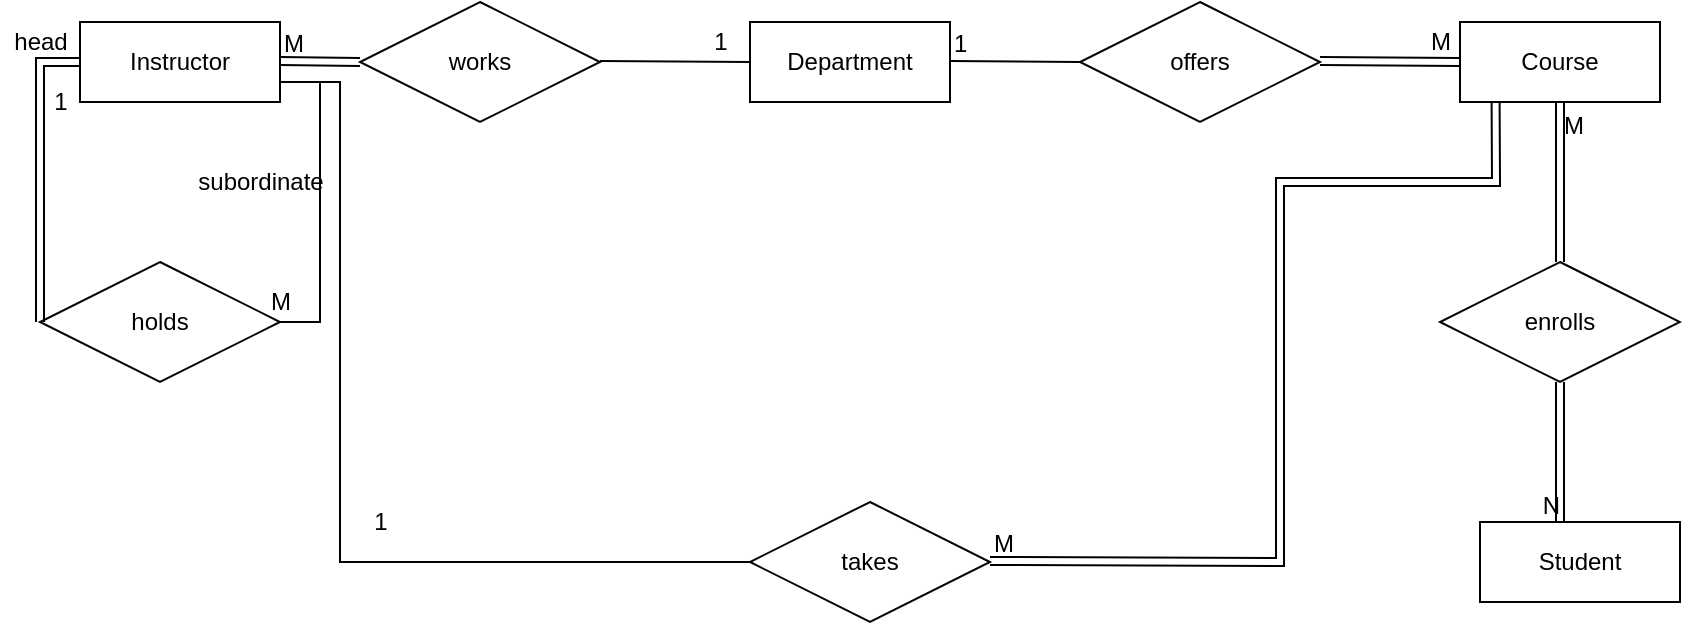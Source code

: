 <mxfile version="15.5.2" type="github">
  <diagram id="R2lEEEUBdFMjLlhIrx00" name="Page-1">
    <mxGraphModel dx="1037" dy="587" grid="1" gridSize="10" guides="1" tooltips="1" connect="1" arrows="1" fold="1" page="1" pageScale="1" pageWidth="850" pageHeight="1100" math="0" shadow="0" extFonts="Permanent Marker^https://fonts.googleapis.com/css?family=Permanent+Marker">
      <root>
        <mxCell id="0" />
        <mxCell id="1" parent="0" />
        <mxCell id="XEfRcXennTx7zS9EM4RM-1" value="Student" style="whiteSpace=wrap;html=1;align=center;" vertex="1" parent="1">
          <mxGeometry x="740" y="450" width="100" height="40" as="geometry" />
        </mxCell>
        <mxCell id="XEfRcXennTx7zS9EM4RM-6" value="Instructor" style="whiteSpace=wrap;html=1;align=center;" vertex="1" parent="1">
          <mxGeometry x="40" y="200" width="100" height="40" as="geometry" />
        </mxCell>
        <mxCell id="XEfRcXennTx7zS9EM4RM-9" value="Course" style="whiteSpace=wrap;html=1;align=center;" vertex="1" parent="1">
          <mxGeometry x="730" y="200" width="100" height="40" as="geometry" />
        </mxCell>
        <mxCell id="XEfRcXennTx7zS9EM4RM-10" value="Department" style="whiteSpace=wrap;html=1;align=center;" vertex="1" parent="1">
          <mxGeometry x="375" y="200" width="100" height="40" as="geometry" />
        </mxCell>
        <mxCell id="XEfRcXennTx7zS9EM4RM-11" value="offers" style="shape=rhombus;perimeter=rhombusPerimeter;whiteSpace=wrap;html=1;align=center;" vertex="1" parent="1">
          <mxGeometry x="540" y="190" width="120" height="60" as="geometry" />
        </mxCell>
        <mxCell id="XEfRcXennTx7zS9EM4RM-12" value="enrolls" style="shape=rhombus;perimeter=rhombusPerimeter;whiteSpace=wrap;html=1;align=center;" vertex="1" parent="1">
          <mxGeometry x="720" y="320" width="120" height="60" as="geometry" />
        </mxCell>
        <mxCell id="XEfRcXennTx7zS9EM4RM-14" value="works" style="shape=rhombus;perimeter=rhombusPerimeter;whiteSpace=wrap;html=1;align=center;" vertex="1" parent="1">
          <mxGeometry x="180" y="190" width="120" height="60" as="geometry" />
        </mxCell>
        <mxCell id="XEfRcXennTx7zS9EM4RM-16" value="takes" style="shape=rhombus;perimeter=rhombusPerimeter;whiteSpace=wrap;html=1;align=center;" vertex="1" parent="1">
          <mxGeometry x="375" y="440" width="120" height="60" as="geometry" />
        </mxCell>
        <mxCell id="XEfRcXennTx7zS9EM4RM-17" value="holds" style="shape=rhombus;perimeter=rhombusPerimeter;whiteSpace=wrap;html=1;align=center;" vertex="1" parent="1">
          <mxGeometry x="20" y="320" width="120" height="60" as="geometry" />
        </mxCell>
        <mxCell id="XEfRcXennTx7zS9EM4RM-20" value="" style="shape=link;html=1;rounded=0;entryX=0;entryY=0.5;entryDx=0;entryDy=0;" edge="1" parent="1" target="XEfRcXennTx7zS9EM4RM-14">
          <mxGeometry relative="1" as="geometry">
            <mxPoint x="140" y="219.5" as="sourcePoint" />
            <mxPoint x="300" y="219.5" as="targetPoint" />
          </mxGeometry>
        </mxCell>
        <mxCell id="XEfRcXennTx7zS9EM4RM-21" value="M" style="resizable=0;html=1;align=left;verticalAlign=bottom;" connectable="0" vertex="1" parent="XEfRcXennTx7zS9EM4RM-20">
          <mxGeometry x="-1" relative="1" as="geometry" />
        </mxCell>
        <mxCell id="XEfRcXennTx7zS9EM4RM-22" value="" style="resizable=0;html=1;align=right;verticalAlign=bottom;" connectable="0" vertex="1" parent="XEfRcXennTx7zS9EM4RM-20">
          <mxGeometry x="1" relative="1" as="geometry" />
        </mxCell>
        <mxCell id="XEfRcXennTx7zS9EM4RM-23" value="" style="shape=link;html=1;rounded=0;entryX=0.5;entryY=0;entryDx=0;entryDy=0;" edge="1" parent="1" target="XEfRcXennTx7zS9EM4RM-12">
          <mxGeometry relative="1" as="geometry">
            <mxPoint x="780" y="240" as="sourcePoint" />
            <mxPoint x="780" y="310" as="targetPoint" />
          </mxGeometry>
        </mxCell>
        <mxCell id="XEfRcXennTx7zS9EM4RM-24" value="M" style="resizable=0;html=1;align=left;verticalAlign=bottom;" connectable="0" vertex="1" parent="XEfRcXennTx7zS9EM4RM-23">
          <mxGeometry x="-1" relative="1" as="geometry">
            <mxPoint y="20" as="offset" />
          </mxGeometry>
        </mxCell>
        <mxCell id="XEfRcXennTx7zS9EM4RM-29" value="" style="shape=link;html=1;rounded=0;exitX=0.5;exitY=1;exitDx=0;exitDy=0;" edge="1" parent="1" source="XEfRcXennTx7zS9EM4RM-12">
          <mxGeometry relative="1" as="geometry">
            <mxPoint x="630" y="450" as="sourcePoint" />
            <mxPoint x="780" y="450" as="targetPoint" />
          </mxGeometry>
        </mxCell>
        <mxCell id="XEfRcXennTx7zS9EM4RM-31" value="N" style="resizable=0;html=1;align=right;verticalAlign=bottom;" connectable="0" vertex="1" parent="XEfRcXennTx7zS9EM4RM-29">
          <mxGeometry x="1" relative="1" as="geometry" />
        </mxCell>
        <mxCell id="XEfRcXennTx7zS9EM4RM-33" value="" style="shape=link;html=1;rounded=0;entryX=0.178;entryY=0.995;entryDx=0;entryDy=0;entryPerimeter=0;" edge="1" parent="1" target="XEfRcXennTx7zS9EM4RM-9">
          <mxGeometry relative="1" as="geometry">
            <mxPoint x="495" y="469.5" as="sourcePoint" />
            <mxPoint x="730" y="280" as="targetPoint" />
            <Array as="points">
              <mxPoint x="640" y="470" />
              <mxPoint x="640" y="280" />
              <mxPoint x="748" y="280" />
            </Array>
          </mxGeometry>
        </mxCell>
        <mxCell id="XEfRcXennTx7zS9EM4RM-34" value="M" style="resizable=0;html=1;align=left;verticalAlign=bottom;" connectable="0" vertex="1" parent="XEfRcXennTx7zS9EM4RM-33">
          <mxGeometry x="-1" relative="1" as="geometry" />
        </mxCell>
        <mxCell id="XEfRcXennTx7zS9EM4RM-36" value="" style="shape=link;html=1;rounded=0;entryX=0;entryY=0.5;entryDx=0;entryDy=0;exitX=0;exitY=0.5;exitDx=0;exitDy=0;" edge="1" parent="1" source="XEfRcXennTx7zS9EM4RM-17" target="XEfRcXennTx7zS9EM4RM-6">
          <mxGeometry relative="1" as="geometry">
            <mxPoint y="349.5" as="sourcePoint" />
            <mxPoint y="230" as="targetPoint" />
            <Array as="points">
              <mxPoint x="20" y="220" />
            </Array>
          </mxGeometry>
        </mxCell>
        <mxCell id="XEfRcXennTx7zS9EM4RM-39" value="" style="endArrow=none;html=1;rounded=0;exitX=1;exitY=0.5;exitDx=0;exitDy=0;" edge="1" parent="1" source="XEfRcXennTx7zS9EM4RM-17">
          <mxGeometry relative="1" as="geometry">
            <mxPoint x="80" y="380" as="sourcePoint" />
            <mxPoint x="140" y="230" as="targetPoint" />
            <Array as="points">
              <mxPoint x="160" y="350" />
              <mxPoint x="160" y="230" />
            </Array>
          </mxGeometry>
        </mxCell>
        <mxCell id="XEfRcXennTx7zS9EM4RM-42" value="" style="endArrow=none;html=1;rounded=0;entryX=0;entryY=0.5;entryDx=0;entryDy=0;" edge="1" parent="1" target="XEfRcXennTx7zS9EM4RM-10">
          <mxGeometry relative="1" as="geometry">
            <mxPoint x="300" y="219.5" as="sourcePoint" />
            <mxPoint x="460" y="219.5" as="targetPoint" />
          </mxGeometry>
        </mxCell>
        <mxCell id="XEfRcXennTx7zS9EM4RM-47" value="" style="endArrow=none;html=1;rounded=0;entryX=0;entryY=0.5;entryDx=0;entryDy=0;" edge="1" parent="1" target="XEfRcXennTx7zS9EM4RM-11">
          <mxGeometry relative="1" as="geometry">
            <mxPoint x="475" y="219.5" as="sourcePoint" />
            <mxPoint x="635" y="219.5" as="targetPoint" />
          </mxGeometry>
        </mxCell>
        <mxCell id="XEfRcXennTx7zS9EM4RM-48" value="1" style="resizable=0;html=1;align=left;verticalAlign=bottom;" connectable="0" vertex="1" parent="XEfRcXennTx7zS9EM4RM-47">
          <mxGeometry x="-1" relative="1" as="geometry" />
        </mxCell>
        <mxCell id="XEfRcXennTx7zS9EM4RM-50" value="" style="endArrow=none;html=1;rounded=0;entryX=0;entryY=0.5;entryDx=0;entryDy=0;" edge="1" parent="1" target="XEfRcXennTx7zS9EM4RM-16">
          <mxGeometry relative="1" as="geometry">
            <mxPoint x="140" y="230" as="sourcePoint" />
            <mxPoint x="300" y="230" as="targetPoint" />
            <Array as="points">
              <mxPoint x="170" y="230" />
              <mxPoint x="170" y="470" />
            </Array>
          </mxGeometry>
        </mxCell>
        <mxCell id="XEfRcXennTx7zS9EM4RM-53" value="1" style="text;html=1;align=center;verticalAlign=middle;resizable=0;points=[];autosize=1;strokeColor=none;fillColor=none;" vertex="1" parent="1">
          <mxGeometry x="180" y="440" width="20" height="20" as="geometry" />
        </mxCell>
        <mxCell id="XEfRcXennTx7zS9EM4RM-54" value="" style="shape=link;html=1;rounded=0;" edge="1" parent="1">
          <mxGeometry relative="1" as="geometry">
            <mxPoint x="660" y="219.5" as="sourcePoint" />
            <mxPoint x="730" y="220" as="targetPoint" />
          </mxGeometry>
        </mxCell>
        <mxCell id="XEfRcXennTx7zS9EM4RM-57" value="M" style="text;html=1;align=center;verticalAlign=middle;resizable=0;points=[];autosize=1;strokeColor=none;fillColor=none;" vertex="1" parent="1">
          <mxGeometry x="705" y="200" width="30" height="20" as="geometry" />
        </mxCell>
        <mxCell id="XEfRcXennTx7zS9EM4RM-58" value="1" style="text;html=1;align=center;verticalAlign=middle;resizable=0;points=[];autosize=1;strokeColor=none;fillColor=none;" vertex="1" parent="1">
          <mxGeometry x="350" y="200" width="20" height="20" as="geometry" />
        </mxCell>
        <mxCell id="XEfRcXennTx7zS9EM4RM-59" value="head" style="text;html=1;align=center;verticalAlign=middle;resizable=0;points=[];autosize=1;strokeColor=none;fillColor=none;" vertex="1" parent="1">
          <mxGeometry y="200" width="40" height="20" as="geometry" />
        </mxCell>
        <mxCell id="XEfRcXennTx7zS9EM4RM-60" value="subordinate" style="text;html=1;align=center;verticalAlign=middle;resizable=0;points=[];autosize=1;strokeColor=none;fillColor=none;" vertex="1" parent="1">
          <mxGeometry x="90" y="270" width="80" height="20" as="geometry" />
        </mxCell>
        <mxCell id="XEfRcXennTx7zS9EM4RM-61" value="1" style="text;html=1;align=center;verticalAlign=middle;resizable=0;points=[];autosize=1;strokeColor=none;fillColor=none;" vertex="1" parent="1">
          <mxGeometry x="20" y="230" width="20" height="20" as="geometry" />
        </mxCell>
        <mxCell id="XEfRcXennTx7zS9EM4RM-62" value="M" style="text;html=1;align=center;verticalAlign=middle;resizable=0;points=[];autosize=1;strokeColor=none;fillColor=none;" vertex="1" parent="1">
          <mxGeometry x="125" y="330" width="30" height="20" as="geometry" />
        </mxCell>
      </root>
    </mxGraphModel>
  </diagram>
</mxfile>
